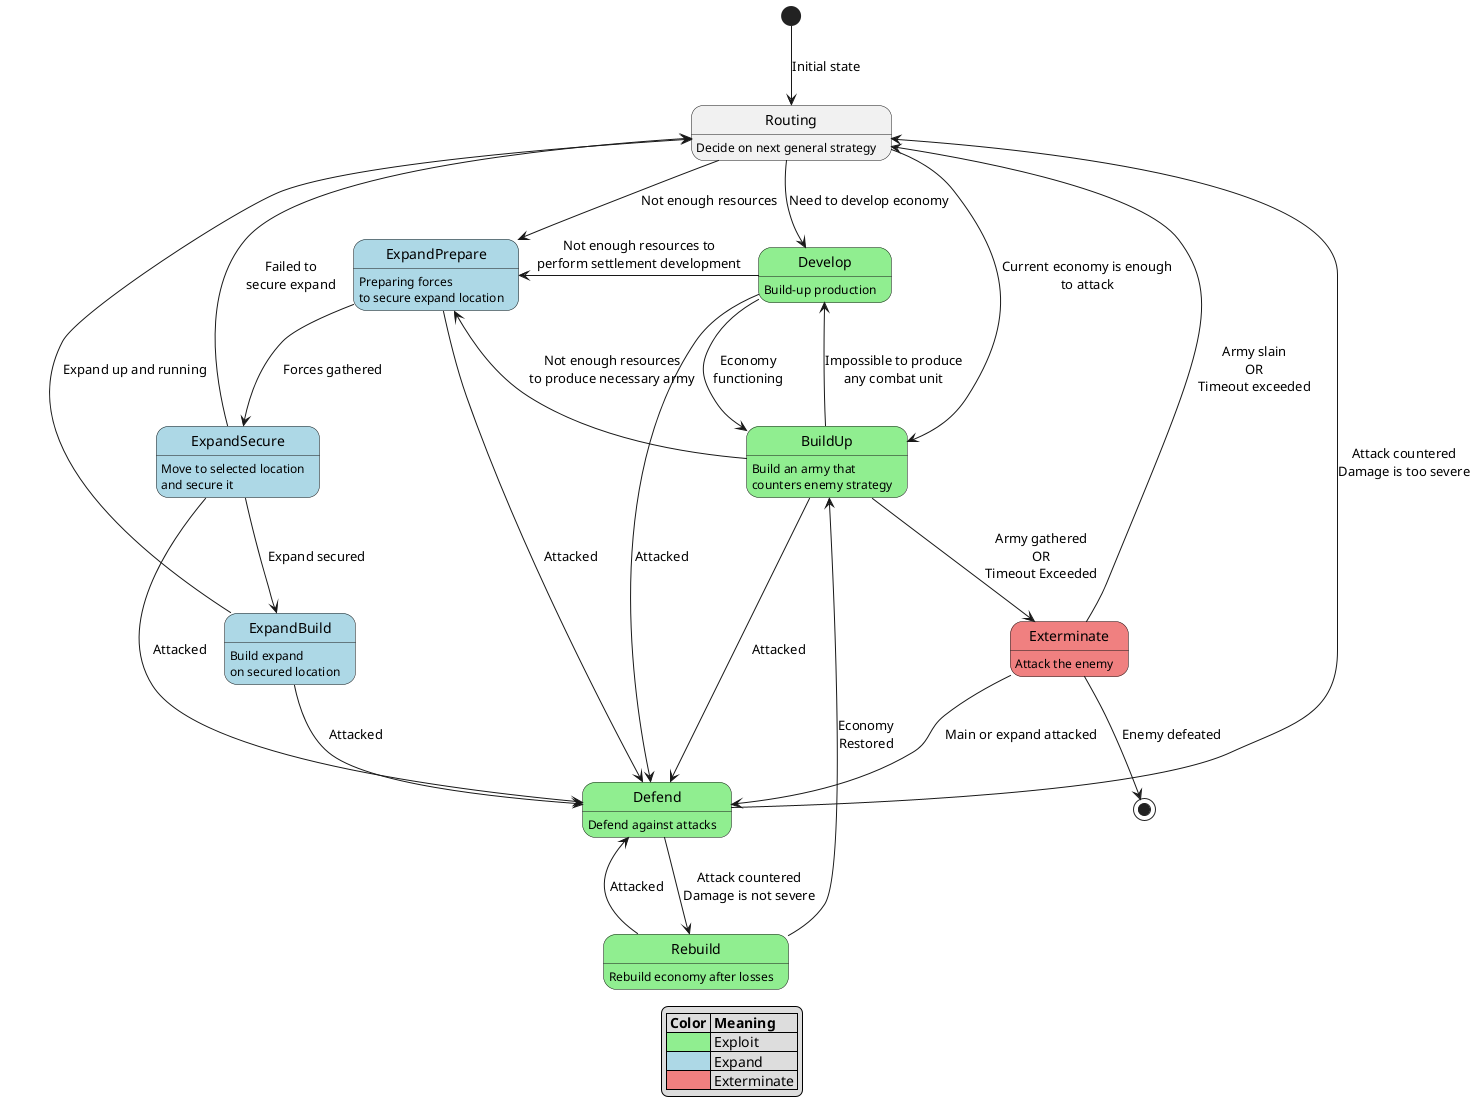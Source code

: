@startuml controller states

state Develop #LightGreen: Build-up production
state Rebuild #LightGreen: Rebuild economy after losses
state Defend #LightGreen: Defend against attacks
state BuildUp #LightGreen: Build an army that\ncounters enemy strategy
state Routing: Decide on next general strategy

state ExpandPrepare #LightBlue: Preparing forces\nto secure expand location
state ExpandSecure #LightBlue: Move to selected location\nand secure it
state ExpandBuild #LightBlue: Build expand\non secured location

state Exterminate #LightCoral: Attack the enemy

[*] --> Routing: Initial state

Defend --> Rebuild: Attack countered\nDamage is not severe
Defend -up-> Routing: Attack countered\nDamage is too severe

Develop --> BuildUp: Economy\nfunctioning
Develop -down-> Defend: Attacked
Develop -left-> ExpandPrepare: Not enough resources to\nperform settlement development

BuildUp -down-> Exterminate: Army gathered\nOR\nTimeout Exceeded
BuildUp --> Defend: Attacked
BuildUp --> Develop: Impossible to produce\nany combat unit
BuildUp -left-> ExpandPrepare: Not enough resources\nto produce necessary army

Rebuild --> BuildUp: Economy\nRestored
Rebuild --> Defend: Attacked

ExpandPrepare --> ExpandSecure: Forces gathered
ExpandPrepare -down-> Defend: Attacked

ExpandSecure --> ExpandBuild: Expand secured
ExpandSecure -down-> Defend: Attacked
ExpandSecure -up-> Routing: Failed to\nsecure expand

ExpandBuild -up-> Routing: Expand up and running
ExpandBuild -down-> Defend: Attacked

Exterminate --> [*]: Enemy defeated
Exterminate -up-> Routing: Army slain\nOR\nTimeout exceeded
Exterminate --> Defend: Main or expand attacked

Routing -down-> BuildUp: Current economy is enough\nto attack
Routing -down-> Develop: Need to develop economy
Routing -down-> ExpandPrepare: Not enough resources

legend
| **Color** | **Meaning** |
|<#LightGreen>| Exploit |
|<#LightBlue>| Expand |
|<#LightCoral>| Exterminate |
endlegend

@enduml